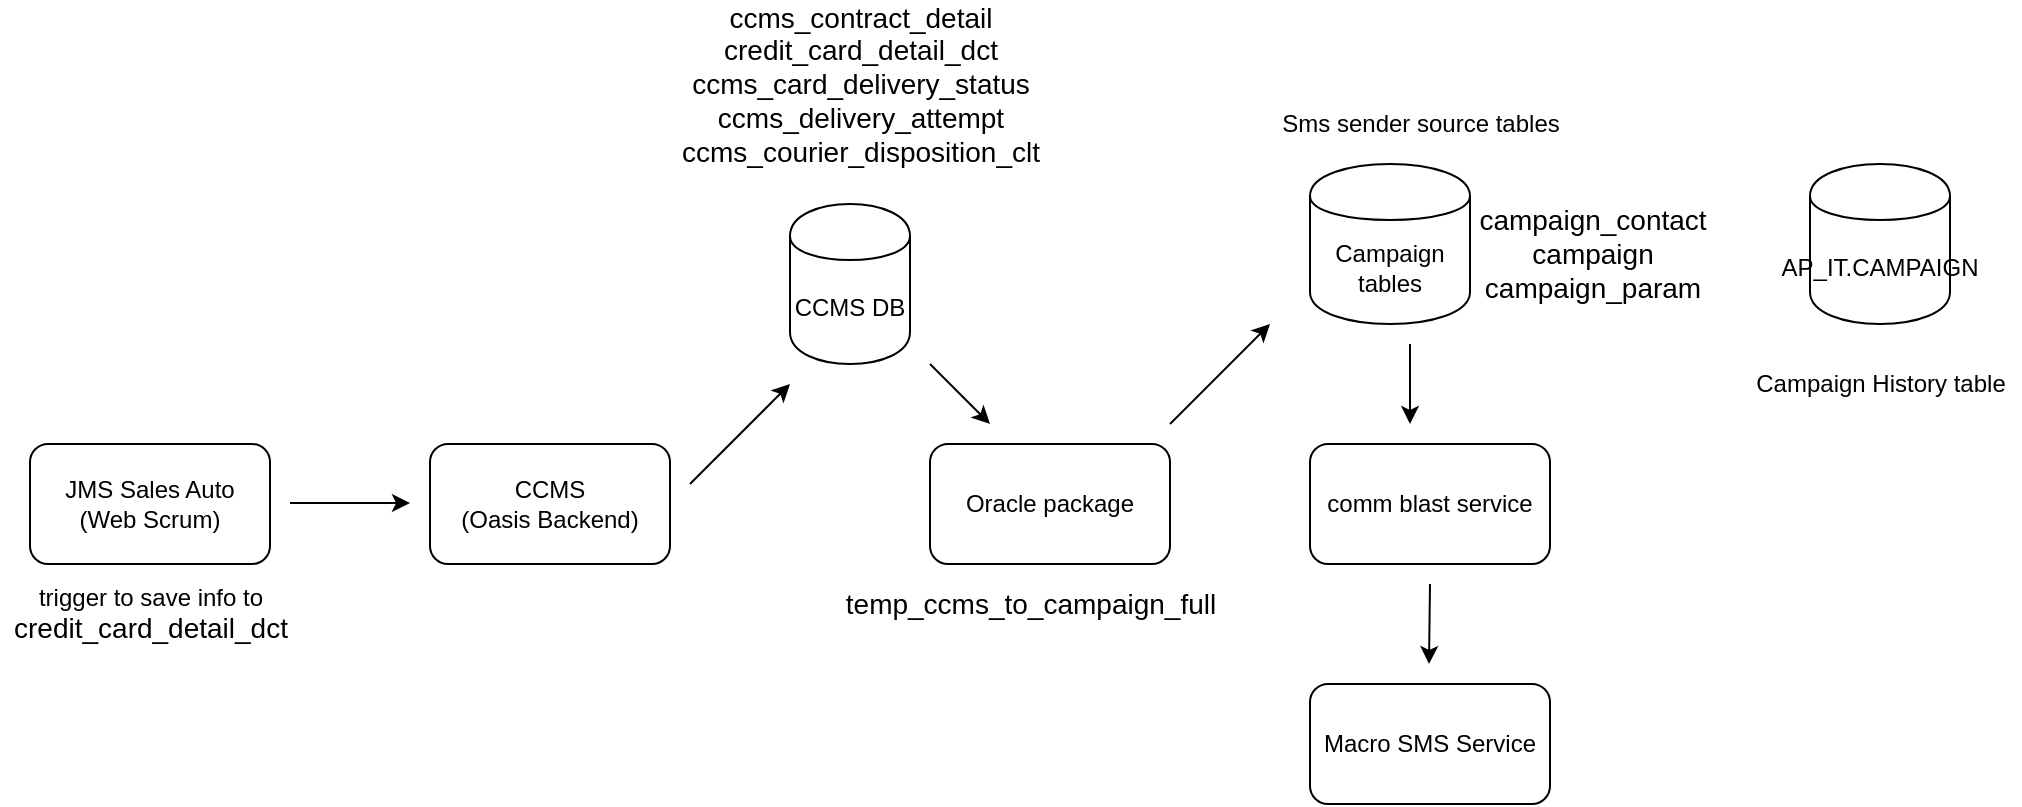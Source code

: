 <mxfile version="13.3.5" type="github">
  <diagram id="IdgXDhVKX575WDG7J0_d" name="Page-1">
    <mxGraphModel dx="1278" dy="1406" grid="1" gridSize="10" guides="1" tooltips="1" connect="1" arrows="1" fold="1" page="1" pageScale="1" pageWidth="1100" pageHeight="850" math="0" shadow="0">
      <root>
        <mxCell id="0" />
        <mxCell id="1" parent="0" />
        <mxCell id="NSCIUVPj_pz_xMapGzu_-1" value="JMS Sales Auto&lt;br&gt;(&lt;span&gt;Web Scrum&lt;/span&gt;)" style="rounded=1;whiteSpace=wrap;html=1;" parent="1" vertex="1">
          <mxGeometry x="140" y="210" width="120" height="60" as="geometry" />
        </mxCell>
        <mxCell id="NSCIUVPj_pz_xMapGzu_-2" value="CCMS&lt;br&gt;(Oasis Backend)" style="rounded=1;whiteSpace=wrap;html=1;" parent="1" vertex="1">
          <mxGeometry x="340" y="210" width="120" height="60" as="geometry" />
        </mxCell>
        <mxCell id="NSCIUVPj_pz_xMapGzu_-3" value="CCMS DB" style="shape=cylinder;whiteSpace=wrap;html=1;boundedLbl=1;backgroundOutline=1;" parent="1" vertex="1">
          <mxGeometry x="520" y="90" width="60" height="80" as="geometry" />
        </mxCell>
        <mxCell id="NSCIUVPj_pz_xMapGzu_-12" style="edgeStyle=orthogonalEdgeStyle;rounded=0;orthogonalLoop=1;jettySize=auto;html=1;exitX=0.5;exitY=1;exitDx=0;exitDy=0;" parent="1" source="NSCIUVPj_pz_xMapGzu_-4" edge="1">
          <mxGeometry relative="1" as="geometry">
            <mxPoint x="650" y="270" as="targetPoint" />
          </mxGeometry>
        </mxCell>
        <mxCell id="NSCIUVPj_pz_xMapGzu_-4" value="Oracle package" style="rounded=1;whiteSpace=wrap;html=1;" parent="1" vertex="1">
          <mxGeometry x="590" y="210" width="120" height="60" as="geometry" />
        </mxCell>
        <mxCell id="NSCIUVPj_pz_xMapGzu_-5" value="" style="endArrow=classic;html=1;" parent="1" edge="1">
          <mxGeometry width="50" height="50" relative="1" as="geometry">
            <mxPoint x="270" y="239.5" as="sourcePoint" />
            <mxPoint x="330" y="239.5" as="targetPoint" />
          </mxGeometry>
        </mxCell>
        <mxCell id="NSCIUVPj_pz_xMapGzu_-6" value="" style="endArrow=classic;html=1;" parent="1" edge="1">
          <mxGeometry width="50" height="50" relative="1" as="geometry">
            <mxPoint x="470" y="230" as="sourcePoint" />
            <mxPoint x="520" y="180" as="targetPoint" />
            <Array as="points" />
          </mxGeometry>
        </mxCell>
        <mxCell id="NSCIUVPj_pz_xMapGzu_-7" value="Campaign tables" style="shape=cylinder;whiteSpace=wrap;html=1;boundedLbl=1;backgroundOutline=1;" parent="1" vertex="1">
          <mxGeometry x="780" y="70" width="80" height="80" as="geometry" />
        </mxCell>
        <mxCell id="NSCIUVPj_pz_xMapGzu_-8" value="" style="endArrow=classic;html=1;" parent="1" edge="1">
          <mxGeometry width="50" height="50" relative="1" as="geometry">
            <mxPoint x="710" y="200" as="sourcePoint" />
            <mxPoint x="760" y="150" as="targetPoint" />
          </mxGeometry>
        </mxCell>
        <mxCell id="NSCIUVPj_pz_xMapGzu_-10" value="Macro SMS Service" style="rounded=1;whiteSpace=wrap;html=1;" parent="1" vertex="1">
          <mxGeometry x="780" y="330" width="120" height="60" as="geometry" />
        </mxCell>
        <mxCell id="NSCIUVPj_pz_xMapGzu_-15" value="comm blast service&lt;br&gt;" style="rounded=1;whiteSpace=wrap;html=1;" parent="1" vertex="1">
          <mxGeometry x="780" y="210" width="120" height="60" as="geometry" />
        </mxCell>
        <mxCell id="NSCIUVPj_pz_xMapGzu_-16" value="" style="endArrow=classic;html=1;" parent="1" edge="1">
          <mxGeometry width="50" height="50" relative="1" as="geometry">
            <mxPoint x="840" y="280" as="sourcePoint" />
            <mxPoint x="839.5" y="320" as="targetPoint" />
          </mxGeometry>
        </mxCell>
        <mxCell id="NSCIUVPj_pz_xMapGzu_-19" value="trigger to save info to&lt;br&gt;&lt;span style=&quot;font-size: 14px&quot;&gt;credit_card_detail_dct&lt;/span&gt;" style="text;html=1;align=center;verticalAlign=middle;resizable=0;points=[];autosize=1;" parent="1" vertex="1">
          <mxGeometry x="125" y="280" width="150" height="30" as="geometry" />
        </mxCell>
        <mxCell id="NSCIUVPj_pz_xMapGzu_-21" value="" style="endArrow=classic;html=1;" parent="1" edge="1">
          <mxGeometry width="50" height="50" relative="1" as="geometry">
            <mxPoint x="590" y="170" as="sourcePoint" />
            <mxPoint x="620" y="200" as="targetPoint" />
          </mxGeometry>
        </mxCell>
        <mxCell id="NSCIUVPj_pz_xMapGzu_-22" value="Sms sender source tables" style="text;html=1;align=center;verticalAlign=middle;resizable=0;points=[];autosize=1;" parent="1" vertex="1">
          <mxGeometry x="760" y="40" width="150" height="20" as="geometry" />
        </mxCell>
        <mxCell id="NSCIUVPj_pz_xMapGzu_-23" value="&lt;div style=&quot;box-sizing: border-box ; font-family: &amp;#34;segoe ui&amp;#34; , , &amp;#34;apple color emoji&amp;#34; , &amp;#34;segoe ui emoji&amp;#34; , sans-serif ; font-size: 14px&quot;&gt;ccms_contract_detail&lt;br&gt;credit_card_detail_dct&lt;br&gt;ccms_card_delivery_status&lt;br&gt;ccms_delivery_attempt&lt;br&gt;ccms_courier_disposition_clt&lt;/div&gt;" style="text;html=1;align=center;verticalAlign=middle;resizable=0;points=[];autosize=1;" parent="1" vertex="1">
          <mxGeometry x="460" y="-10" width="190" height="80" as="geometry" />
        </mxCell>
        <mxCell id="NSCIUVPj_pz_xMapGzu_-27" value="&lt;div style=&quot;box-sizing: border-box ; font-family: &amp;#34;segoe ui&amp;#34; , , &amp;#34;apple color emoji&amp;#34; , &amp;#34;segoe ui emoji&amp;#34; , sans-serif ; font-size: 14px&quot;&gt;temp_ccms_to_campaign_full&lt;/div&gt;" style="text;html=1;align=center;verticalAlign=middle;resizable=0;points=[];autosize=1;" parent="1" vertex="1">
          <mxGeometry x="540" y="280" width="200" height="20" as="geometry" />
        </mxCell>
        <mxCell id="NSCIUVPj_pz_xMapGzu_-30" value="" style="endArrow=classic;html=1;" parent="1" edge="1">
          <mxGeometry width="50" height="50" relative="1" as="geometry">
            <mxPoint x="830" y="160" as="sourcePoint" />
            <mxPoint x="830" y="200" as="targetPoint" />
          </mxGeometry>
        </mxCell>
        <mxCell id="NSCIUVPj_pz_xMapGzu_-31" value="&lt;div style=&quot;box-sizing: border-box ; font-family: &amp;#34;segoe ui&amp;#34; , , &amp;#34;apple color emoji&amp;#34; , &amp;#34;segoe ui emoji&amp;#34; , sans-serif ; font-size: 14px&quot;&gt;campaign_contact&lt;br&gt;campaign&lt;br&gt;campaign_param&lt;/div&gt;" style="text;html=1;align=center;verticalAlign=middle;resizable=0;points=[];autosize=1;" parent="1" vertex="1">
          <mxGeometry x="856" y="90" width="130" height="50" as="geometry" />
        </mxCell>
        <mxCell id="kwR83tKThqg0aiXklb7L-1" value="AP_IT.CAMPAIGN" style="shape=cylinder;whiteSpace=wrap;html=1;boundedLbl=1;backgroundOutline=1;" vertex="1" parent="1">
          <mxGeometry x="1030" y="70" width="70" height="80" as="geometry" />
        </mxCell>
        <mxCell id="kwR83tKThqg0aiXklb7L-3" value="Campaign History table" style="text;html=1;align=center;verticalAlign=middle;resizable=0;points=[];autosize=1;" vertex="1" parent="1">
          <mxGeometry x="995" y="170" width="140" height="20" as="geometry" />
        </mxCell>
      </root>
    </mxGraphModel>
  </diagram>
</mxfile>
